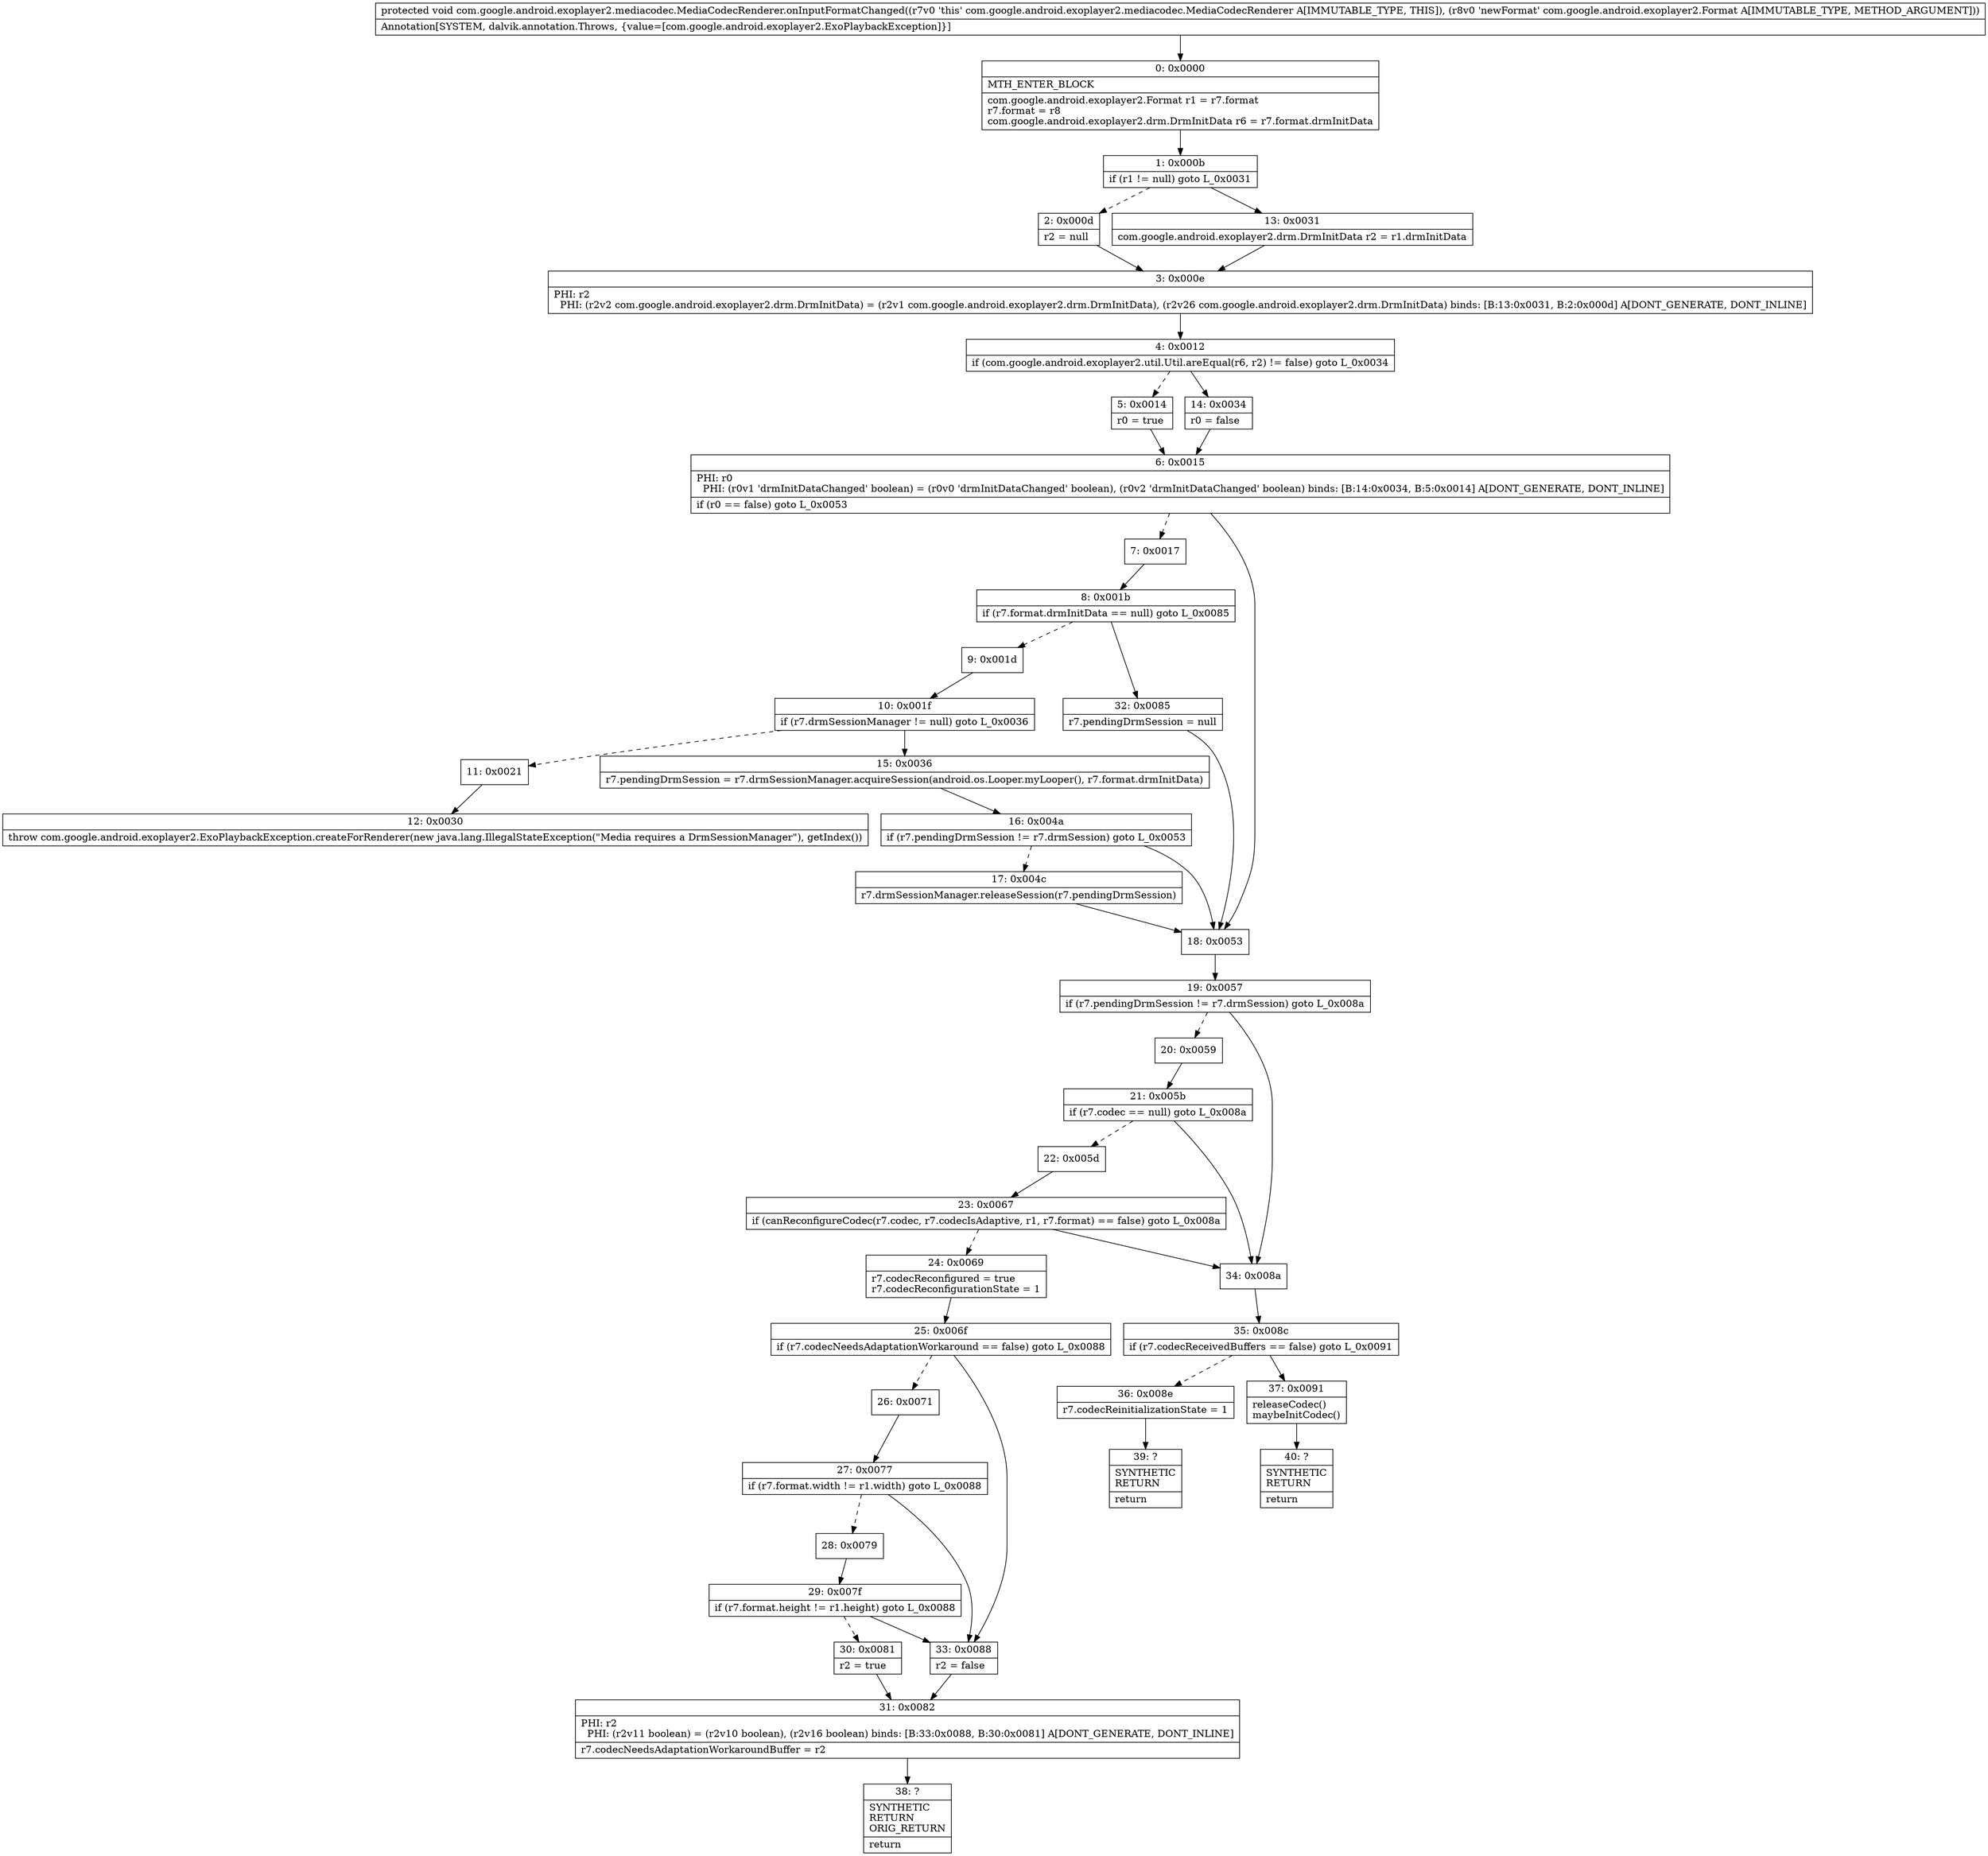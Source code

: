 digraph "CFG forcom.google.android.exoplayer2.mediacodec.MediaCodecRenderer.onInputFormatChanged(Lcom\/google\/android\/exoplayer2\/Format;)V" {
Node_0 [shape=record,label="{0\:\ 0x0000|MTH_ENTER_BLOCK\l|com.google.android.exoplayer2.Format r1 = r7.format\lr7.format = r8\lcom.google.android.exoplayer2.drm.DrmInitData r6 = r7.format.drmInitData\l}"];
Node_1 [shape=record,label="{1\:\ 0x000b|if (r1 != null) goto L_0x0031\l}"];
Node_2 [shape=record,label="{2\:\ 0x000d|r2 = null\l}"];
Node_3 [shape=record,label="{3\:\ 0x000e|PHI: r2 \l  PHI: (r2v2 com.google.android.exoplayer2.drm.DrmInitData) = (r2v1 com.google.android.exoplayer2.drm.DrmInitData), (r2v26 com.google.android.exoplayer2.drm.DrmInitData) binds: [B:13:0x0031, B:2:0x000d] A[DONT_GENERATE, DONT_INLINE]\l}"];
Node_4 [shape=record,label="{4\:\ 0x0012|if (com.google.android.exoplayer2.util.Util.areEqual(r6, r2) != false) goto L_0x0034\l}"];
Node_5 [shape=record,label="{5\:\ 0x0014|r0 = true\l}"];
Node_6 [shape=record,label="{6\:\ 0x0015|PHI: r0 \l  PHI: (r0v1 'drmInitDataChanged' boolean) = (r0v0 'drmInitDataChanged' boolean), (r0v2 'drmInitDataChanged' boolean) binds: [B:14:0x0034, B:5:0x0014] A[DONT_GENERATE, DONT_INLINE]\l|if (r0 == false) goto L_0x0053\l}"];
Node_7 [shape=record,label="{7\:\ 0x0017}"];
Node_8 [shape=record,label="{8\:\ 0x001b|if (r7.format.drmInitData == null) goto L_0x0085\l}"];
Node_9 [shape=record,label="{9\:\ 0x001d}"];
Node_10 [shape=record,label="{10\:\ 0x001f|if (r7.drmSessionManager != null) goto L_0x0036\l}"];
Node_11 [shape=record,label="{11\:\ 0x0021}"];
Node_12 [shape=record,label="{12\:\ 0x0030|throw com.google.android.exoplayer2.ExoPlaybackException.createForRenderer(new java.lang.IllegalStateException(\"Media requires a DrmSessionManager\"), getIndex())\l}"];
Node_13 [shape=record,label="{13\:\ 0x0031|com.google.android.exoplayer2.drm.DrmInitData r2 = r1.drmInitData\l}"];
Node_14 [shape=record,label="{14\:\ 0x0034|r0 = false\l}"];
Node_15 [shape=record,label="{15\:\ 0x0036|r7.pendingDrmSession = r7.drmSessionManager.acquireSession(android.os.Looper.myLooper(), r7.format.drmInitData)\l}"];
Node_16 [shape=record,label="{16\:\ 0x004a|if (r7.pendingDrmSession != r7.drmSession) goto L_0x0053\l}"];
Node_17 [shape=record,label="{17\:\ 0x004c|r7.drmSessionManager.releaseSession(r7.pendingDrmSession)\l}"];
Node_18 [shape=record,label="{18\:\ 0x0053}"];
Node_19 [shape=record,label="{19\:\ 0x0057|if (r7.pendingDrmSession != r7.drmSession) goto L_0x008a\l}"];
Node_20 [shape=record,label="{20\:\ 0x0059}"];
Node_21 [shape=record,label="{21\:\ 0x005b|if (r7.codec == null) goto L_0x008a\l}"];
Node_22 [shape=record,label="{22\:\ 0x005d}"];
Node_23 [shape=record,label="{23\:\ 0x0067|if (canReconfigureCodec(r7.codec, r7.codecIsAdaptive, r1, r7.format) == false) goto L_0x008a\l}"];
Node_24 [shape=record,label="{24\:\ 0x0069|r7.codecReconfigured = true\lr7.codecReconfigurationState = 1\l}"];
Node_25 [shape=record,label="{25\:\ 0x006f|if (r7.codecNeedsAdaptationWorkaround == false) goto L_0x0088\l}"];
Node_26 [shape=record,label="{26\:\ 0x0071}"];
Node_27 [shape=record,label="{27\:\ 0x0077|if (r7.format.width != r1.width) goto L_0x0088\l}"];
Node_28 [shape=record,label="{28\:\ 0x0079}"];
Node_29 [shape=record,label="{29\:\ 0x007f|if (r7.format.height != r1.height) goto L_0x0088\l}"];
Node_30 [shape=record,label="{30\:\ 0x0081|r2 = true\l}"];
Node_31 [shape=record,label="{31\:\ 0x0082|PHI: r2 \l  PHI: (r2v11 boolean) = (r2v10 boolean), (r2v16 boolean) binds: [B:33:0x0088, B:30:0x0081] A[DONT_GENERATE, DONT_INLINE]\l|r7.codecNeedsAdaptationWorkaroundBuffer = r2\l}"];
Node_32 [shape=record,label="{32\:\ 0x0085|r7.pendingDrmSession = null\l}"];
Node_33 [shape=record,label="{33\:\ 0x0088|r2 = false\l}"];
Node_34 [shape=record,label="{34\:\ 0x008a}"];
Node_35 [shape=record,label="{35\:\ 0x008c|if (r7.codecReceivedBuffers == false) goto L_0x0091\l}"];
Node_36 [shape=record,label="{36\:\ 0x008e|r7.codecReinitializationState = 1\l}"];
Node_37 [shape=record,label="{37\:\ 0x0091|releaseCodec()\lmaybeInitCodec()\l}"];
Node_38 [shape=record,label="{38\:\ ?|SYNTHETIC\lRETURN\lORIG_RETURN\l|return\l}"];
Node_39 [shape=record,label="{39\:\ ?|SYNTHETIC\lRETURN\l|return\l}"];
Node_40 [shape=record,label="{40\:\ ?|SYNTHETIC\lRETURN\l|return\l}"];
MethodNode[shape=record,label="{protected void com.google.android.exoplayer2.mediacodec.MediaCodecRenderer.onInputFormatChanged((r7v0 'this' com.google.android.exoplayer2.mediacodec.MediaCodecRenderer A[IMMUTABLE_TYPE, THIS]), (r8v0 'newFormat' com.google.android.exoplayer2.Format A[IMMUTABLE_TYPE, METHOD_ARGUMENT]))  | Annotation[SYSTEM, dalvik.annotation.Throws, \{value=[com.google.android.exoplayer2.ExoPlaybackException]\}]\l}"];
MethodNode -> Node_0;
Node_0 -> Node_1;
Node_1 -> Node_2[style=dashed];
Node_1 -> Node_13;
Node_2 -> Node_3;
Node_3 -> Node_4;
Node_4 -> Node_5[style=dashed];
Node_4 -> Node_14;
Node_5 -> Node_6;
Node_6 -> Node_7[style=dashed];
Node_6 -> Node_18;
Node_7 -> Node_8;
Node_8 -> Node_9[style=dashed];
Node_8 -> Node_32;
Node_9 -> Node_10;
Node_10 -> Node_11[style=dashed];
Node_10 -> Node_15;
Node_11 -> Node_12;
Node_13 -> Node_3;
Node_14 -> Node_6;
Node_15 -> Node_16;
Node_16 -> Node_17[style=dashed];
Node_16 -> Node_18;
Node_17 -> Node_18;
Node_18 -> Node_19;
Node_19 -> Node_20[style=dashed];
Node_19 -> Node_34;
Node_20 -> Node_21;
Node_21 -> Node_22[style=dashed];
Node_21 -> Node_34;
Node_22 -> Node_23;
Node_23 -> Node_24[style=dashed];
Node_23 -> Node_34;
Node_24 -> Node_25;
Node_25 -> Node_26[style=dashed];
Node_25 -> Node_33;
Node_26 -> Node_27;
Node_27 -> Node_28[style=dashed];
Node_27 -> Node_33;
Node_28 -> Node_29;
Node_29 -> Node_30[style=dashed];
Node_29 -> Node_33;
Node_30 -> Node_31;
Node_31 -> Node_38;
Node_32 -> Node_18;
Node_33 -> Node_31;
Node_34 -> Node_35;
Node_35 -> Node_36[style=dashed];
Node_35 -> Node_37;
Node_36 -> Node_39;
Node_37 -> Node_40;
}

